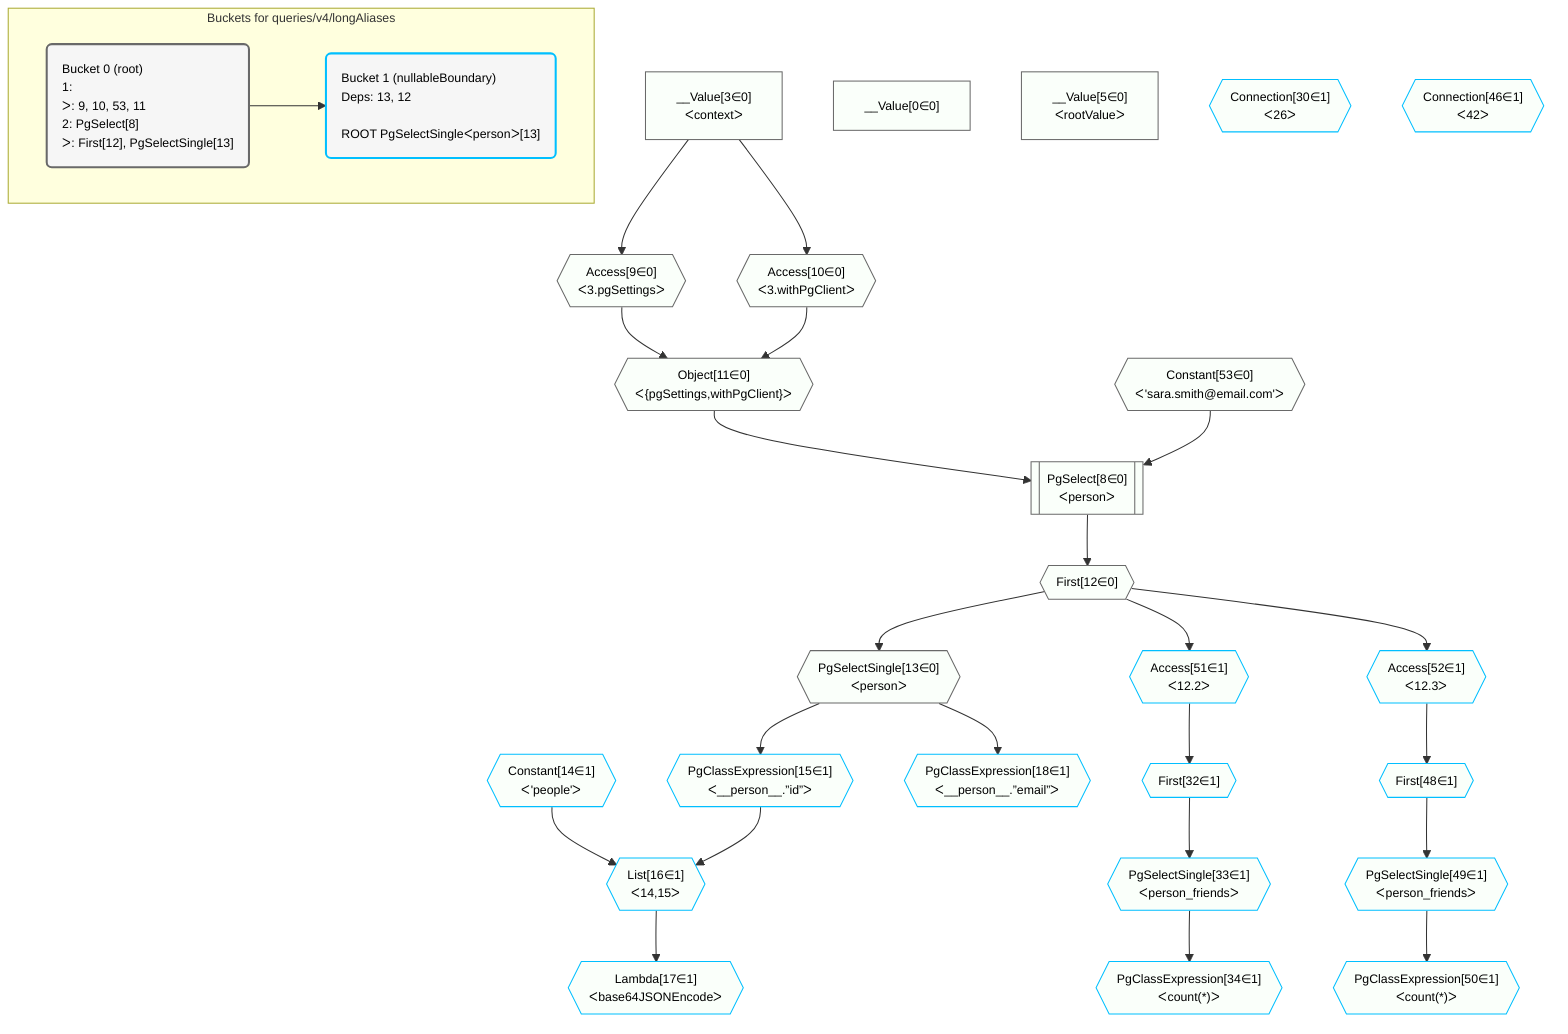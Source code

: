 %%{init: {'themeVariables': { 'fontSize': '12px'}}}%%
graph TD
    classDef path fill:#eee,stroke:#000,color:#000
    classDef plan fill:#fff,stroke-width:1px,color:#000
    classDef itemplan fill:#fff,stroke-width:2px,color:#000
    classDef unbatchedplan fill:#dff,stroke-width:1px,color:#000
    classDef sideeffectplan fill:#fcc,stroke-width:2px,color:#000
    classDef bucket fill:#f6f6f6,color:#000,stroke-width:2px,text-align:left


    %% plan dependencies
    PgSelect8[["PgSelect[8∈0]<br />ᐸpersonᐳ"]]:::plan
    Object11{{"Object[11∈0]<br />ᐸ{pgSettings,withPgClient}ᐳ"}}:::plan
    Constant53{{"Constant[53∈0]<br />ᐸ'sara.smith@email.com'ᐳ"}}:::plan
    Object11 & Constant53 --> PgSelect8
    Access9{{"Access[9∈0]<br />ᐸ3.pgSettingsᐳ"}}:::plan
    Access10{{"Access[10∈0]<br />ᐸ3.withPgClientᐳ"}}:::plan
    Access9 & Access10 --> Object11
    __Value3["__Value[3∈0]<br />ᐸcontextᐳ"]:::plan
    __Value3 --> Access9
    __Value3 --> Access10
    First12{{"First[12∈0]"}}:::plan
    PgSelect8 --> First12
    PgSelectSingle13{{"PgSelectSingle[13∈0]<br />ᐸpersonᐳ"}}:::plan
    First12 --> PgSelectSingle13
    __Value0["__Value[0∈0]"]:::plan
    __Value5["__Value[5∈0]<br />ᐸrootValueᐳ"]:::plan
    List16{{"List[16∈1]<br />ᐸ14,15ᐳ"}}:::plan
    Constant14{{"Constant[14∈1]<br />ᐸ'people'ᐳ"}}:::plan
    PgClassExpression15{{"PgClassExpression[15∈1]<br />ᐸ__person__.”id”ᐳ"}}:::plan
    Constant14 & PgClassExpression15 --> List16
    PgSelectSingle13 --> PgClassExpression15
    Lambda17{{"Lambda[17∈1]<br />ᐸbase64JSONEncodeᐳ"}}:::plan
    List16 --> Lambda17
    PgClassExpression18{{"PgClassExpression[18∈1]<br />ᐸ__person__.”email”ᐳ"}}:::plan
    PgSelectSingle13 --> PgClassExpression18
    First32{{"First[32∈1]"}}:::plan
    Access51{{"Access[51∈1]<br />ᐸ12.2ᐳ"}}:::plan
    Access51 --> First32
    PgSelectSingle33{{"PgSelectSingle[33∈1]<br />ᐸperson_friendsᐳ"}}:::plan
    First32 --> PgSelectSingle33
    PgClassExpression34{{"PgClassExpression[34∈1]<br />ᐸcount(*)ᐳ"}}:::plan
    PgSelectSingle33 --> PgClassExpression34
    First48{{"First[48∈1]"}}:::plan
    Access52{{"Access[52∈1]<br />ᐸ12.3ᐳ"}}:::plan
    Access52 --> First48
    PgSelectSingle49{{"PgSelectSingle[49∈1]<br />ᐸperson_friendsᐳ"}}:::plan
    First48 --> PgSelectSingle49
    PgClassExpression50{{"PgClassExpression[50∈1]<br />ᐸcount(*)ᐳ"}}:::plan
    PgSelectSingle49 --> PgClassExpression50
    First12 --> Access51
    First12 --> Access52
    Connection30{{"Connection[30∈1]<br />ᐸ26ᐳ"}}:::plan
    Connection46{{"Connection[46∈1]<br />ᐸ42ᐳ"}}:::plan

    %% define steps

    subgraph "Buckets for queries/v4/longAliases"
    Bucket0("Bucket 0 (root)<br />1: <br />ᐳ: 9, 10, 53, 11<br />2: PgSelect[8]<br />ᐳ: First[12], PgSelectSingle[13]"):::bucket
    classDef bucket0 stroke:#696969
    class Bucket0,__Value0,__Value3,__Value5,PgSelect8,Access9,Access10,Object11,First12,PgSelectSingle13,Constant53 bucket0
    Bucket1("Bucket 1 (nullableBoundary)<br />Deps: 13, 12<br /><br />ROOT PgSelectSingleᐸpersonᐳ[13]"):::bucket
    classDef bucket1 stroke:#00bfff
    class Bucket1,Constant14,PgClassExpression15,List16,Lambda17,PgClassExpression18,Connection30,First32,PgSelectSingle33,PgClassExpression34,Connection46,First48,PgSelectSingle49,PgClassExpression50,Access51,Access52 bucket1
    Bucket0 --> Bucket1
    classDef unary fill:#fafffa,borderWidth:8px
    class PgSelect8,Object11,Access9,Access10,First12,PgSelectSingle13,__Value0,__Value3,__Value5,Constant53,List16,PgClassExpression15,Lambda17,PgClassExpression18,First32,PgSelectSingle33,PgClassExpression34,First48,PgSelectSingle49,PgClassExpression50,Access51,Access52,Constant14,Connection30,Connection46 unary
    end